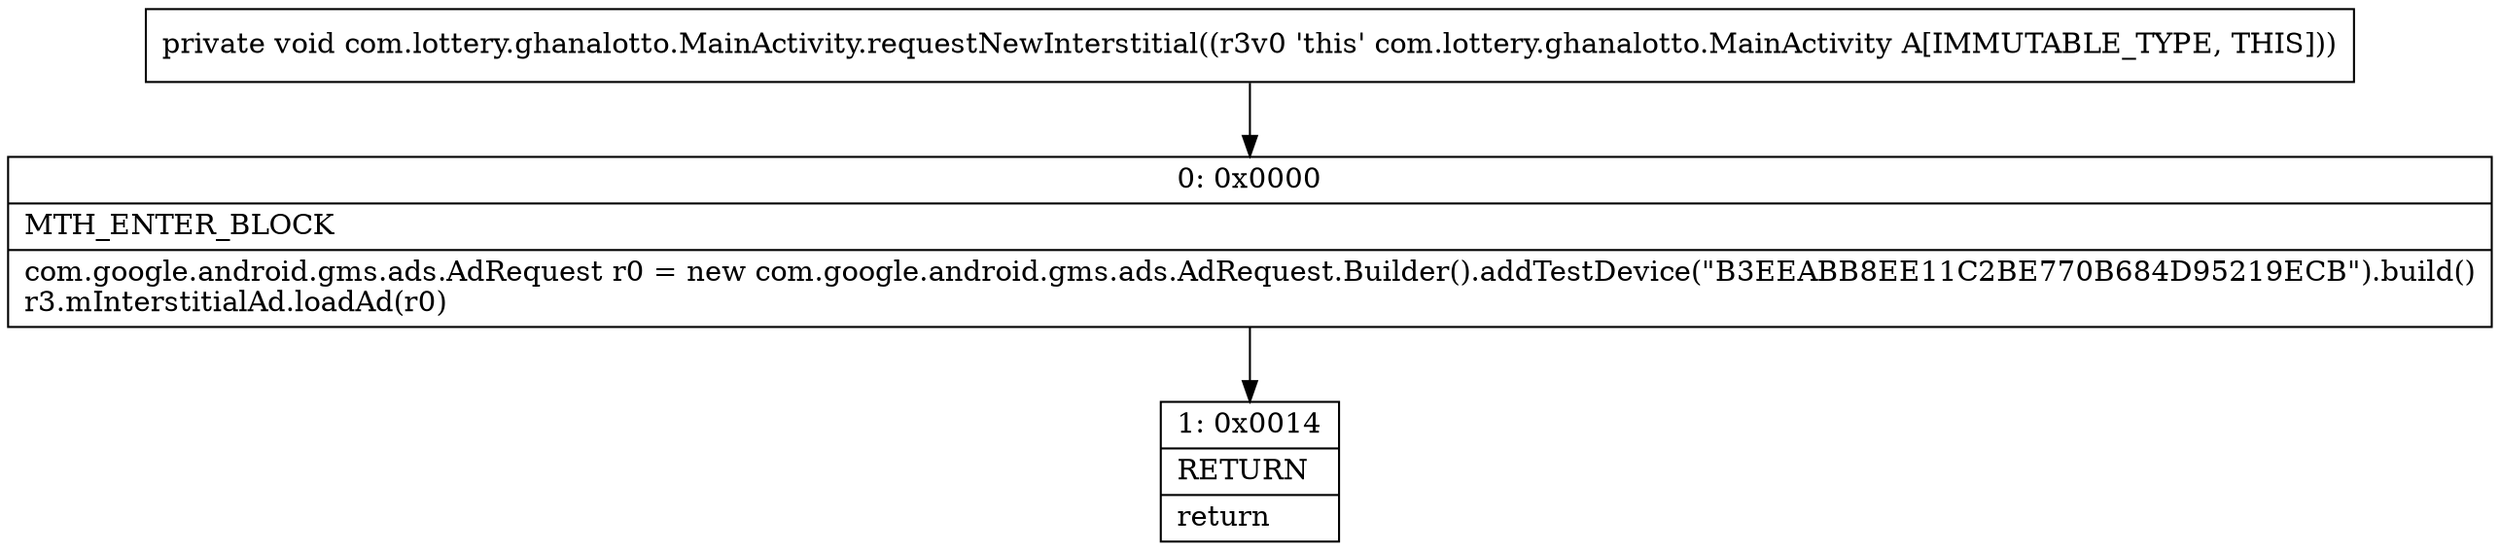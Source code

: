 digraph "CFG forcom.lottery.ghanalotto.MainActivity.requestNewInterstitial()V" {
Node_0 [shape=record,label="{0\:\ 0x0000|MTH_ENTER_BLOCK\l|com.google.android.gms.ads.AdRequest r0 = new com.google.android.gms.ads.AdRequest.Builder().addTestDevice(\"B3EEABB8EE11C2BE770B684D95219ECB\").build()\lr3.mInterstitialAd.loadAd(r0)\l}"];
Node_1 [shape=record,label="{1\:\ 0x0014|RETURN\l|return\l}"];
MethodNode[shape=record,label="{private void com.lottery.ghanalotto.MainActivity.requestNewInterstitial((r3v0 'this' com.lottery.ghanalotto.MainActivity A[IMMUTABLE_TYPE, THIS])) }"];
MethodNode -> Node_0;
Node_0 -> Node_1;
}

